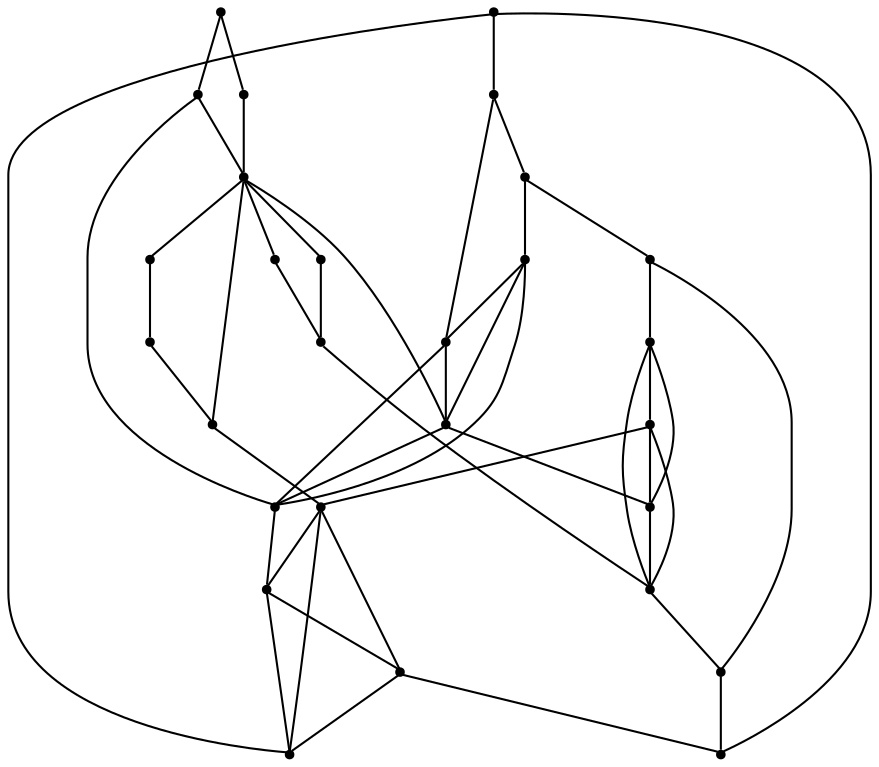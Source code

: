 graph {
  node [shape=point,comment="{\"directed\":false,\"doi\":\"10.1007/978-3-030-68766-3_23\",\"figure\":\"9 (1)\"}"]

  v0 [pos="849.3436276417845,2018.6285141709009"]
  v1 [pos="669.7441827537376,1722.6056746639929"]
  v2 [pos="791.4177585398793,2138.612792081499"]
  v3 [pos="764.4384010905952,1944.3800266908395"]
  v4 [pos="802.4319719577509,2076.196342619149"]
  v5 [pos="708.9795718301157,1817.19889986841"]
  v6 [pos="562.7896723658002,1979.0602159621023"]
  v7 [pos="634.9219570424294,2084.2547722372083"]
  v8 [pos="571.3784963558384,1745.409219189221"]
  v9 [pos="508.5643391803768,1865.8050045015939"]
  v10 [pos="538.614953616052,2094.756397890917"]
  v11 [pos="492.4867708264744,1740.0416594583012"]
  v12 [pos="365.5248960766953,2018.6285141709009"]
  v13 [pos="423.7299819207119,2116.222058504633"]
  v14 [pos="419.46265859163225,2051.5864640504647"]
  v15 [pos="418.8833999006131,1963.5172669561816"]
  v16 [pos="560.6934801763889,1830.9841911680542"]
  v17 [pos="604.6671601975262,1889.6136470328731"]
  v18 [pos="685.7008695255963,1997.6545131771377"]
  v19 [pos="721.4149227951176,2045.2782205911726"]
  v20 [pos="748.4441971522947,2018.6285141709009"]
  v21 [pos="666.1852661920213,2018.6285141709009"]
  v22 [pos="605.1380324305792,1825.97513854232"]
  v23 [pos="566.9903232389238,1887.0090973648348"]
  v24 [pos="530.830395933057,2018.6285141709009"]
  v25 [pos="506.07227729658723,1984.477628401512"]
  v26 [pos="462.5903583037166,2054.050389656226"]
  v27 [pos="458.2938478909135,2018.6285141709009"]

  v0 -- v1 [id="-1",pos="849.3436276417845,2018.6285141709009 856.2864018512946,1920.509863119428 796.4185424728955,1821.8287158188468 669.7441827537376,1722.6056746639929"]
  v12 -- v27 [id="-3",pos="365.5248960766953,2018.6285141709009 458.2938478909135,2018.6285141709009 458.2938478909135,2018.6285141709009 458.2938478909135,2018.6285141709009"]
  v27 -- v24 [id="-4",pos="458.2938478909135,2018.6285141709009 530.830395933057,2018.6285141709009 530.830395933057,2018.6285141709009 530.830395933057,2018.6285141709009"]
  v24 -- v21 [id="-5",pos="530.830395933057,2018.6285141709009 666.1852661920213,2018.6285141709009 666.1852661920213,2018.6285141709009 666.1852661920213,2018.6285141709009"]
  v21 -- v20 [id="-6",pos="666.1852661920213,2018.6285141709009 748.4441971522947,2018.6285141709009 748.4441971522947,2018.6285141709009 748.4441971522947,2018.6285141709009"]
  v20 -- v0 [id="-7",pos="748.4441971522947,2018.6285141709009 849.3436276417845,2018.6285141709009 849.3436276417845,2018.6285141709009 849.3436276417845,2018.6285141709009"]
  v13 -- v26 [id="-10",pos="423.7299819207119,2116.222058504633 462.5903583037166,2054.050389656226 462.5903583037166,2054.050389656226 462.5903583037166,2054.050389656226"]
  v26 -- v25 [id="-11",pos="462.5903583037166,2054.050389656226 506.07227729658723,1984.477628401512 506.07227729658723,1984.477628401512 506.07227729658723,1984.477628401512"]
  v25 -- v23 [id="-12",pos="506.07227729658723,1984.477628401512 566.9903232389238,1887.0090973648348 566.9903232389238,1887.0090973648348 566.9903232389238,1887.0090973648348"]
  v23 -- v22 [id="-13",pos="566.9903232389238,1887.0090973648348 605.1380324305792,1825.97513854232 605.1380324305792,1825.97513854232 605.1380324305792,1825.97513854232"]
  v22 -- v1 [id="-14",pos="605.1380324305792,1825.97513854232 669.7441827537376,1722.6056746639929 669.7441827537376,1722.6056746639929 669.7441827537376,1722.6056746639929"]
  v2 -- v0 [id="-16",pos="791.4177585398793,2138.612792081499 855.2946133004605,2111.204612310633 874.6018373892394,2071.2111671516263 849.3436276417845,2018.6285141709009"]
  v3 -- v4 [id="-17",pos="764.4384010905952,1944.3800266908395 835.0497144043081,1956.2776553575397 847.7142380266934,2000.213279745543 802.4319719577509,2076.196342619149"]
  v5 -- v6 [id="-18",pos="708.9795718301157,1817.19889986841 728.841159744385,1852.3916055050145 680.1083953659012,1906.3453351444862 562.7896723658002,1979.0602159621023"]
  v27 -- v25 [id="-19",pos="458.2938478909135,2018.6285141709009 506.07227729658723,1984.477628401512 506.07227729658723,1984.477628401512 506.07227729658723,1984.477628401512"]
  v26 -- v24 [id="-20",pos="462.5903583037166,2054.050389656226 530.830395933057,2018.6285141709009 530.830395933057,2018.6285141709009 530.830395933057,2018.6285141709009"]
  v26 -- v27 [id="-21",pos="462.5903583037166,2054.050389656226 458.2938478909135,2018.6285141709009 458.2938478909135,2018.6285141709009 458.2938478909135,2018.6285141709009"]
  v7 -- v4 [id="-22",pos="634.9219570424294,2084.2547722372083 708.6045909309511,2113.0340286668206 764.4426615145809,2110.3503759766377 802.4319719577509,2076.196342619149"]
  v8 -- v5 [id="-23",pos="571.3784963558384,1745.409219189221 643.3900266272592,1752.2560817394096 689.2597860873126,1776.1802948034438 708.9795718301157,1817.19889986841"]
  v6 -- v9 [id="-24",pos="562.7896723658002,1979.0602159621023 577.0461320252525,1913.8505841024598 504.0761653280801,1882.2542681173431 508.5643391803768,1865.8050045015939"]
  v6 -- v3 [id="-25",pos="562.7896723658002,1979.0602159621023 693.3854662159703,1968.2169975150168 760.6045282107532,1956.66108881697 764.4384010905952,1944.3800266908395"]
  v6 -- v7 [id="-26",pos="562.7896723658002,1979.0602159621023 603.5878103955221,2001.9886466091084 627.6333254290603,2037.0521421645249 634.9219570424294,2084.2547722372083"]
  v10 -- v6 [id="-27",pos="538.614953616052,2094.756397890917 553.9674152943932,2079.7916830746035 562.0228596367813,2041.223491242243 562.7896723658002,1979.0602159621023"]
  v24 -- v25 [id="-28",pos="530.830395933057,2018.6285141709009 506.07227729658723,1984.477628401512 506.07227729658723,1984.477628401512 506.07227729658723,1984.477628401512"]
  v9 -- v8 [id="-29",pos="508.5643391803768,1865.8050045015939 510.5563655930469,1794.0163730184381 531.497176132485,1753.8854513852548 571.3784963558384,1745.409219189221"]
  v11 -- v1 [id="-30",pos="492.4867708264744,1740.0416594583012 539.2942607337666,1693.7223888579906 598.3786472177097,1687.9089526067514 669.7441827537376,1722.6056746639929"]
  v11 -- v12 [id="-31",pos="492.4867708264744,1740.0416594583012 446.06686822215534,1787.9485862136794 403.74346661132284,1880.8081580453086 365.5248960766953,2018.6285141709009"]
  v13 -- v2 [id="-32",pos="423.7299819207119,2116.222058504633 563.6022687555618,2168.533955321137 686.167608511499,2175.9974907883334 791.4177585398793,2138.612792081499"]
  v14 -- v15 [id="-33",pos="419.46265859163225,2051.5864640504647 404.88115878656487,2045.4449473790044 404.68530646005536,2016.0864075637512 418.8833999006131,1963.5172669561816"]
  v14 -- v10 [id="-34",pos="419.46265859163225,2051.5864640504647 435.96527577508414,2081.137706203828 475.67993075565124,2095.5273344186344 538.614953616052,2094.756397890917"]
  v23 -- v16 [id="-35",pos="566.9903232389238,1887.0090973648348 560.6934801763889,1830.9841911680542 560.6934801763889,1830.9841911680542 560.6934801763889,1830.9841911680542"]
  v15 -- v6 [id="-36",pos="418.8833999006131,1963.5172669561816 456.87693102500776,1941.6380005486237 504.84707951004066,1946.8220463551793 562.7896723658002,1979.0602159621023"]
  v12 -- v13 [id="-37",pos="365.5248960766953,2018.6285141709009 377.10173186580573,2051.9542867446726 396.50481549426434,2084.484069261206 423.7299819207119,2116.222058504633"]
  v17 -- v22 [id="-39",pos="604.6671601975262,1889.6136470328731 605.1380324305792,1825.97513854232 605.1380324305792,1825.97513854232 605.1380324305792,1825.97513854232"]
  v17 -- v23 [id="-40",pos="604.6671601975262,1889.6136470328731 566.9903232389238,1887.0090973648348 566.9903232389238,1887.0090973648348 566.9903232389238,1887.0090973648348"]
  v22 -- v16 [id="-41",pos="605.1380324305792,1825.97513854232 560.6934801763889,1830.9841911680542 560.6934801763889,1830.9841911680542 560.6934801763889,1830.9841911680542"]
  v16 -- v11 [id="-42",pos="560.6934801763889,1830.9841911680542 492.4867708264744,1740.0416594583012 492.4867708264744,1740.0416594583012 492.4867708264744,1740.0416594583012"]
  v17 -- v16 [id="-43",pos="604.6671601975262,1889.6136470328731 560.6934801763889,1830.9841911680542 560.6934801763889,1830.9841911680542 560.6934801763889,1830.9841911680542"]
  v18 -- v17 [id="-44",pos="685.7008695255963,1997.6545131771377 604.6671601975262,1889.6136470328731 604.6671601975262,1889.6136470328731 604.6671601975262,1889.6136470328731"]
  v21 -- v19 [id="-45",pos="666.1852661920213,2018.6285141709009 721.4149227951176,2045.2782205911726 721.4149227951176,2045.2782205911726 721.4149227951176,2045.2782205911726"]
  v18 -- v20 [id="-46",pos="685.7008695255963,1997.6545131771377 748.4441971522947,2018.6285141709009 748.4441971522947,2018.6285141709009 748.4441971522947,2018.6285141709009"]
  v18 -- v21 [id="-47",pos="685.7008695255963,1997.6545131771377 666.1852661920213,2018.6285141709009 666.1852661920213,2018.6285141709009 666.1852661920213,2018.6285141709009"]
  v19 -- v18 [id="-48",pos="721.4149227951176,2045.2782205911726 685.7008695255963,1997.6545131771377 685.7008695255963,1997.6545131771377 685.7008695255963,1997.6545131771377"]
  v2 -- v19 [id="-49",pos="791.4177585398793,2138.612792081499 721.4149227951176,2045.2782205911726 721.4149227951176,2045.2782205911726 721.4149227951176,2045.2782205911726"]
  v20 -- v19 [id="-51",pos="748.4441971522947,2018.6285141709009 721.4149227951176,2045.2782205911726 721.4149227951176,2045.2782205911726 721.4149227951176,2045.2782205911726"]
  v4 -- v20 [id="-53",pos="802.4319719577509,2076.196342619149 795.2016509234107,2047.3909834639812 784.5832754057087,2034.530765127487 748.4441971522947,2018.6285141709009"]
  v5 -- v17 [id="-58",pos="708.9795718301157,1817.19889986841 677.6538188543444,1814.0399931689758 653.2457226630927,1834.843070590774 604.6671601975262,1889.6136470328731"]
  v6 -- v24 [id="-66",pos="562.7896723658002,1979.0602159621023 549.2249911024835,1982.8065452648896 542.62813788525,1990.6535141915165 530.830395933057,2018.6285141709009"]
  v15 -- v25 [id="-73",pos="418.8833999006131,1963.5172669561816 462.73619039115454,1963.0994643782067 483.41034290097656,1965.166444151382 506.07227729658723,1984.477628401512"]
}